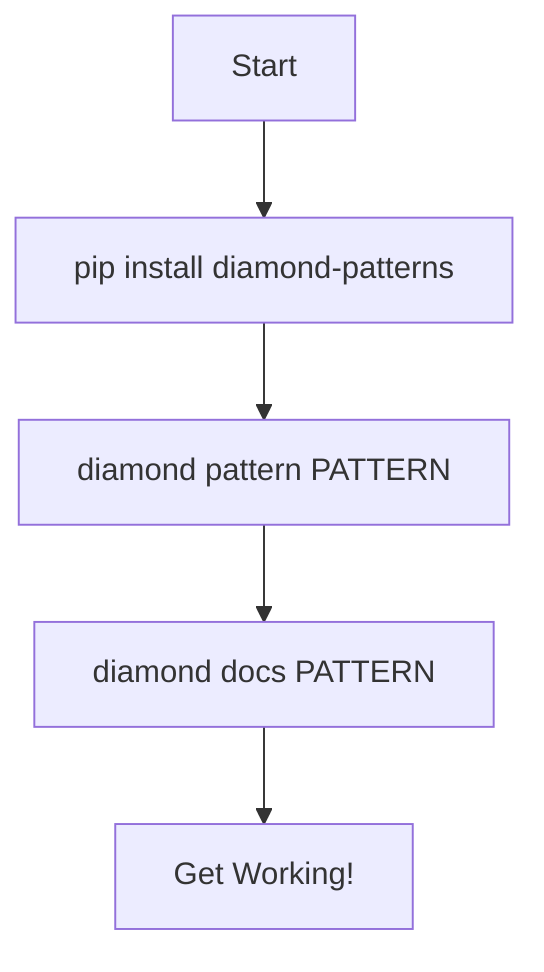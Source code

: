 graph TD;
  start["Start"] --> req["pip install diamond-patterns"];
  req --> pattern["diamond pattern PATTERN"];
  pattern --> docs["diamond docs PATTERN"];
  docs --> working["Get Working!"];